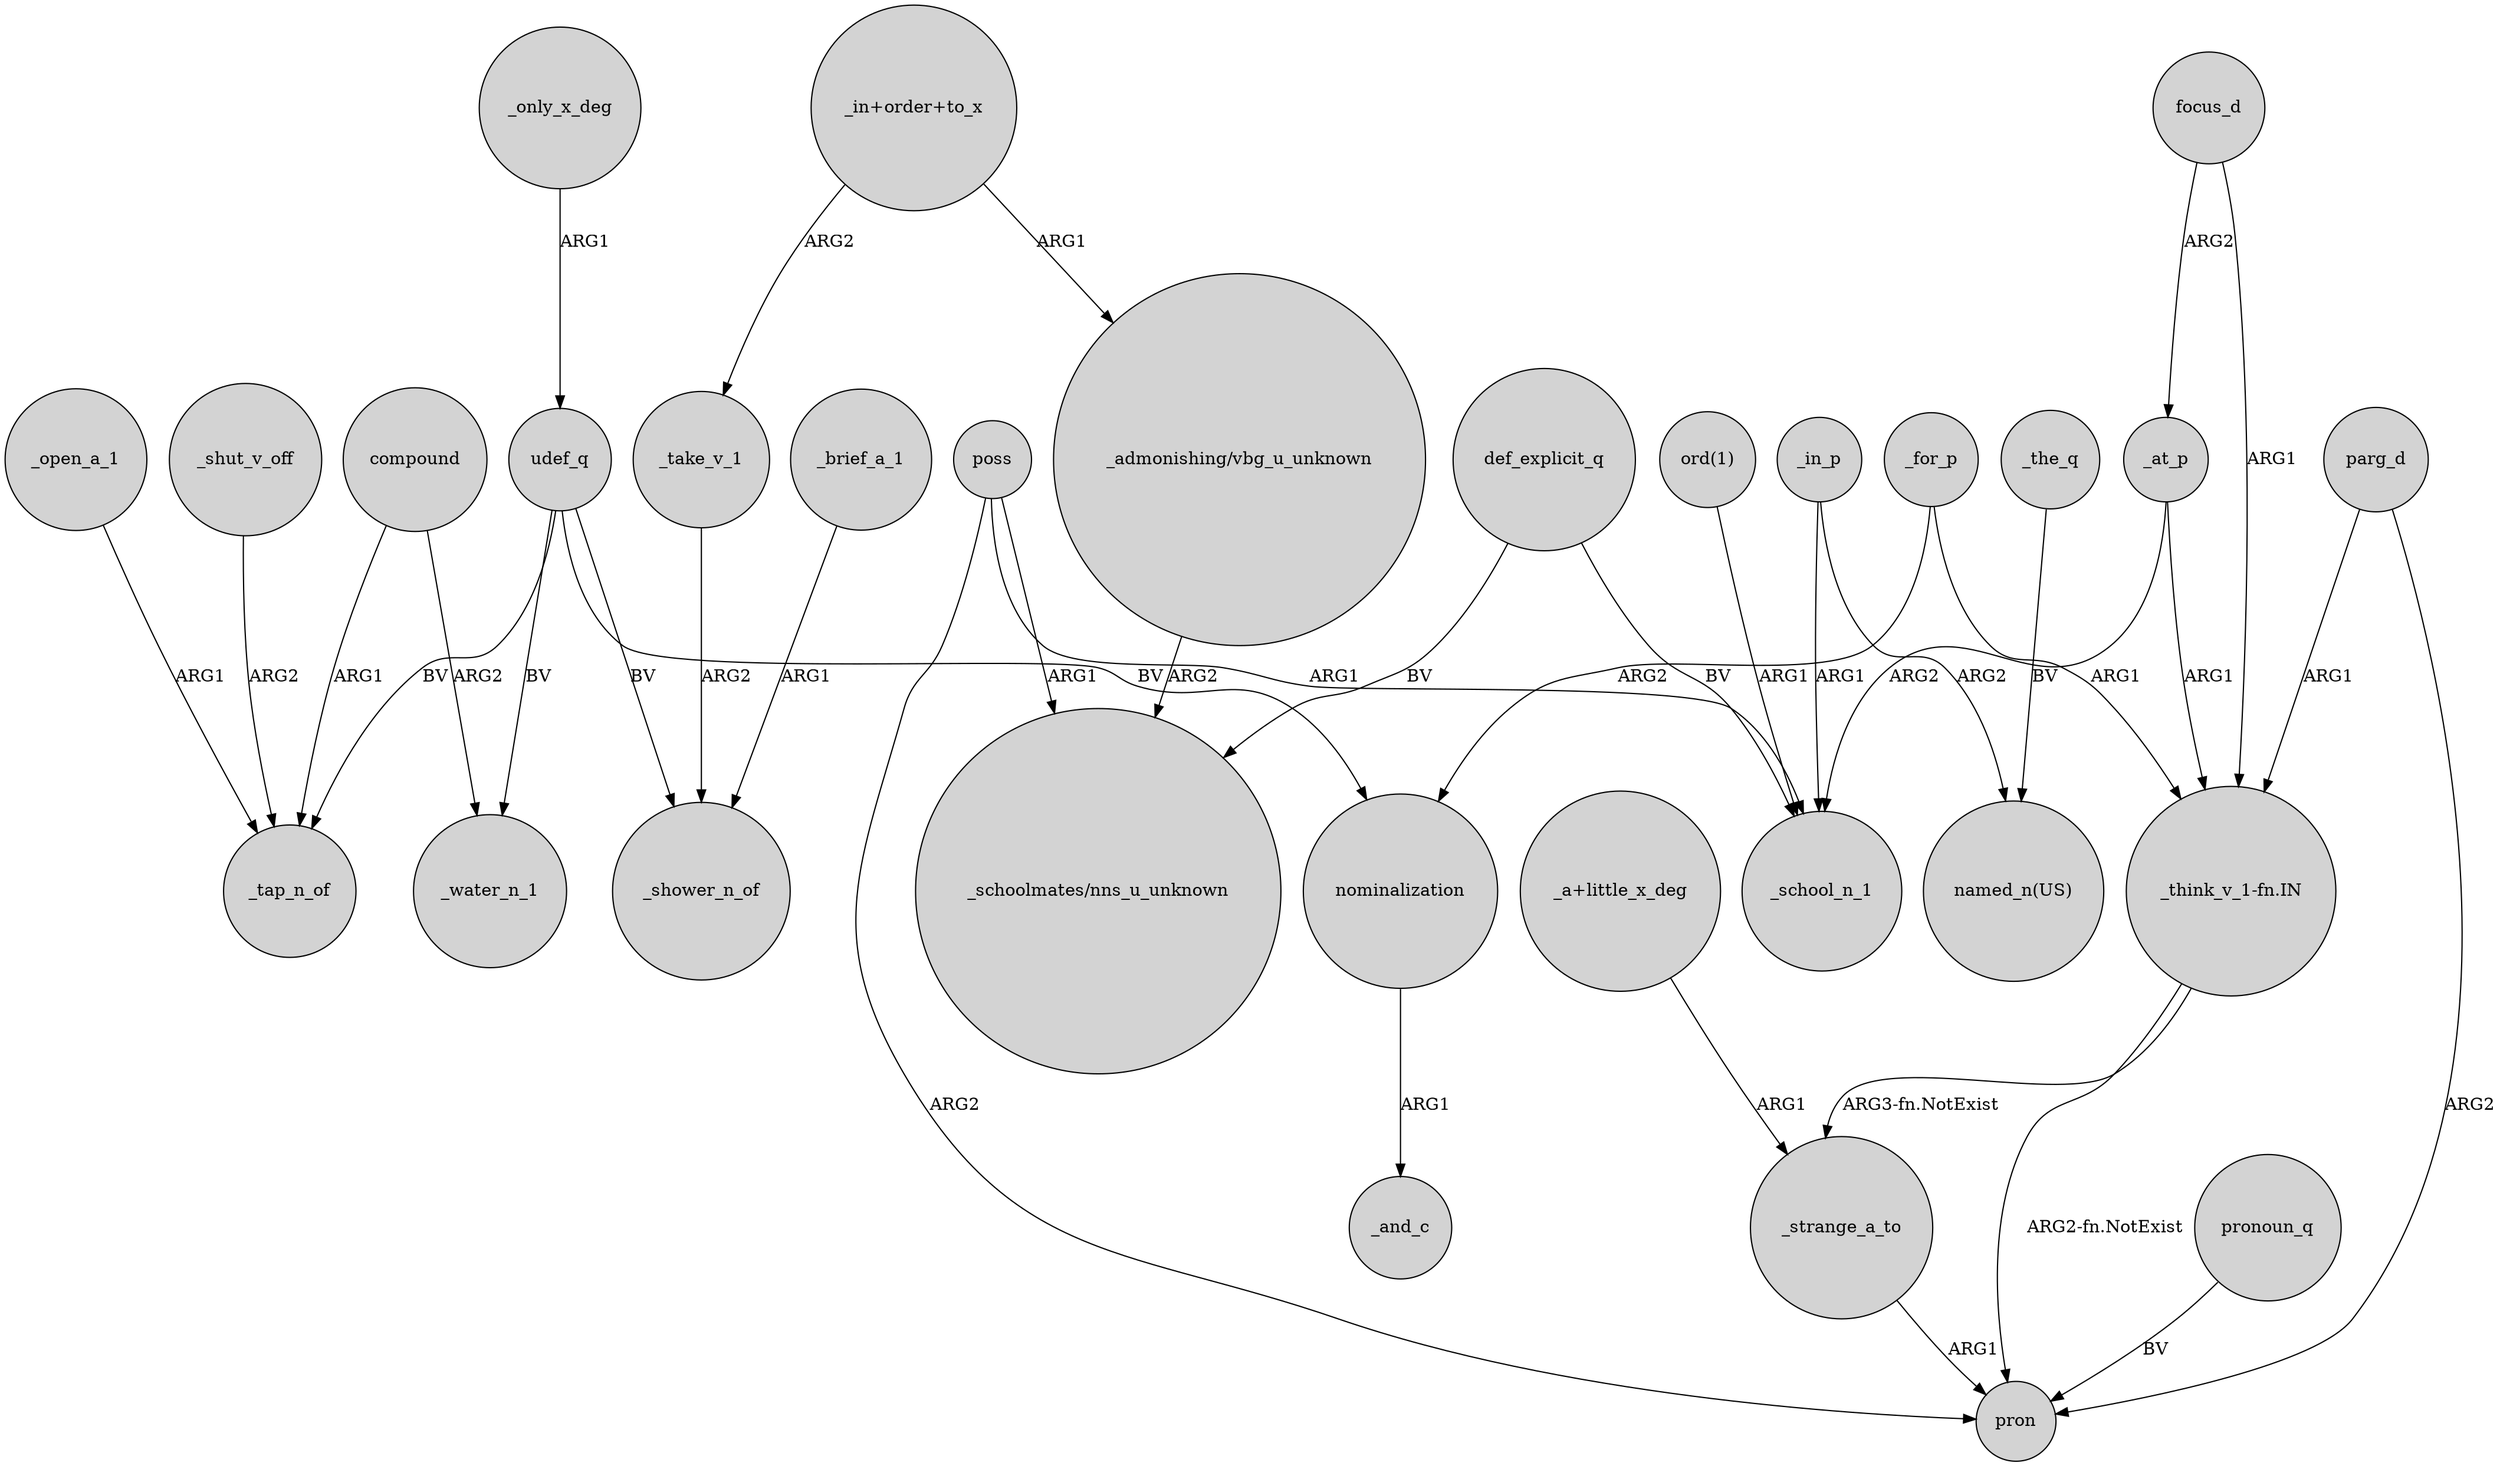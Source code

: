 digraph {
	node [shape=circle style=filled]
	udef_q -> _tap_n_of [label=BV]
	_at_p -> _school_n_1 [label=ARG2]
	_only_x_deg -> udef_q [label=ARG1]
	_strange_a_to -> pron [label=ARG1]
	poss -> pron [label=ARG2]
	poss -> _school_n_1 [label=ARG1]
	"_in+order+to_x" -> _take_v_1 [label=ARG2]
	udef_q -> _shower_n_of [label=BV]
	nominalization -> _and_c [label=ARG1]
	_for_p -> nominalization [label=ARG2]
	compound -> _water_n_1 [label=ARG2]
	compound -> _tap_n_of [label=ARG1]
	focus_d -> "_think_v_1-fn.IN" [label=ARG1]
	focus_d -> _at_p [label=ARG2]
	_shut_v_off -> _tap_n_of [label=ARG2]
	_in_p -> "named_n(US)" [label=ARG2]
	_in_p -> _school_n_1 [label=ARG1]
	_the_q -> "named_n(US)" [label=BV]
	parg_d -> pron [label=ARG2]
	pronoun_q -> pron [label=BV]
	poss -> "_schoolmates/nns_u_unknown" [label=ARG1]
	udef_q -> _water_n_1 [label=BV]
	_open_a_1 -> _tap_n_of [label=ARG1]
	"_in+order+to_x" -> "_admonishing/vbg_u_unknown" [label=ARG1]
	udef_q -> nominalization [label=BV]
	"ord(1)" -> _school_n_1 [label=ARG1]
	parg_d -> "_think_v_1-fn.IN" [label=ARG1]
	def_explicit_q -> _school_n_1 [label=BV]
	"_think_v_1-fn.IN" -> pron [label="ARG2-fn.NotExist"]
	"_think_v_1-fn.IN" -> _strange_a_to [label="ARG3-fn.NotExist"]
	_take_v_1 -> _shower_n_of [label=ARG2]
	"_admonishing/vbg_u_unknown" -> "_schoolmates/nns_u_unknown" [label=ARG2]
	def_explicit_q -> "_schoolmates/nns_u_unknown" [label=BV]
	_for_p -> "_think_v_1-fn.IN" [label=ARG1]
	_brief_a_1 -> _shower_n_of [label=ARG1]
	_at_p -> "_think_v_1-fn.IN" [label=ARG1]
	"_a+little_x_deg" -> _strange_a_to [label=ARG1]
}
